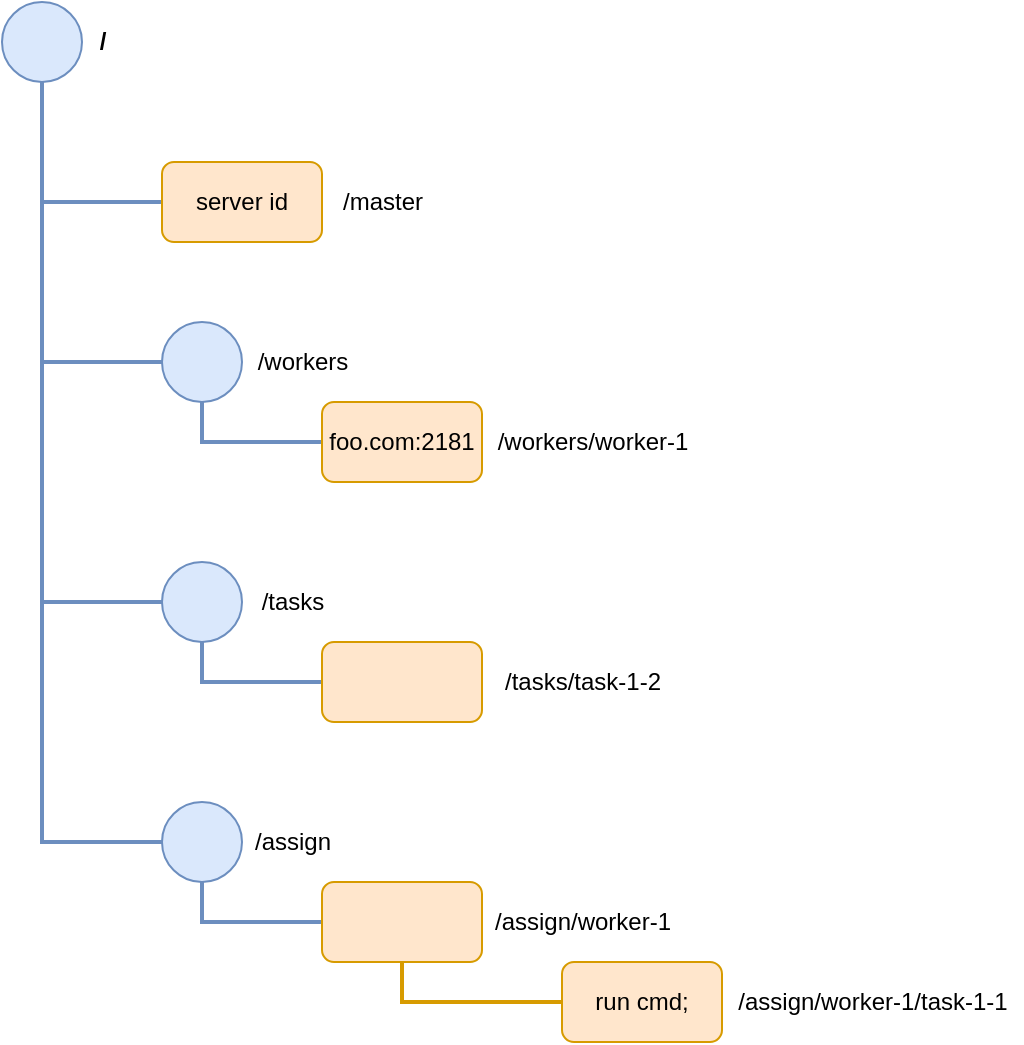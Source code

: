<mxfile version="13.7.3" type="device" pages="4"><diagram id="zeX22twjoAElqDSuODdL" name="Zookeeper数据存储结构"><mxGraphModel dx="1422" dy="822" grid="1" gridSize="10" guides="1" tooltips="1" connect="1" arrows="1" fold="1" page="1" pageScale="1" pageWidth="827" pageHeight="1169" math="0" shadow="0"><root><mxCell id="0"/><mxCell id="1" parent="0"/><mxCell id="owgxE1I-4sJMkifO5m_q-10" style="edgeStyle=orthogonalEdgeStyle;rounded=0;orthogonalLoop=1;jettySize=auto;html=1;entryX=0;entryY=0.5;entryDx=0;entryDy=0;fillColor=#dae8fc;strokeColor=#6c8ebf;strokeWidth=2;endArrow=none;endFill=0;" parent="1" source="owgxE1I-4sJMkifO5m_q-1" target="owgxE1I-4sJMkifO5m_q-2" edge="1"><mxGeometry relative="1" as="geometry"><Array as="points"><mxPoint x="220" y="220"/></Array></mxGeometry></mxCell><mxCell id="owgxE1I-4sJMkifO5m_q-11" style="edgeStyle=orthogonalEdgeStyle;rounded=0;orthogonalLoop=1;jettySize=auto;html=1;entryX=0;entryY=0.5;entryDx=0;entryDy=0;strokeColor=#6c8ebf;strokeWidth=2;fillColor=#dae8fc;endFill=0;endArrow=none;" parent="1" source="owgxE1I-4sJMkifO5m_q-1" target="owgxE1I-4sJMkifO5m_q-3" edge="1"><mxGeometry relative="1" as="geometry"><Array as="points"><mxPoint x="220" y="300"/></Array></mxGeometry></mxCell><mxCell id="owgxE1I-4sJMkifO5m_q-12" style="edgeStyle=orthogonalEdgeStyle;rounded=0;orthogonalLoop=1;jettySize=auto;html=1;strokeColor=#6c8ebf;strokeWidth=2;fillColor=#dae8fc;endFill=0;endArrow=none;" parent="1" source="owgxE1I-4sJMkifO5m_q-1" target="owgxE1I-4sJMkifO5m_q-5" edge="1"><mxGeometry relative="1" as="geometry"><Array as="points"><mxPoint x="220" y="420"/></Array></mxGeometry></mxCell><mxCell id="owgxE1I-4sJMkifO5m_q-13" style="edgeStyle=orthogonalEdgeStyle;rounded=0;orthogonalLoop=1;jettySize=auto;html=1;fillColor=#dae8fc;strokeColor=#6c8ebf;strokeWidth=2;endArrow=none;endFill=0;" parent="1" source="owgxE1I-4sJMkifO5m_q-1" target="owgxE1I-4sJMkifO5m_q-7" edge="1"><mxGeometry relative="1" as="geometry"><Array as="points"><mxPoint x="220" y="540"/></Array></mxGeometry></mxCell><mxCell id="owgxE1I-4sJMkifO5m_q-1" value="" style="ellipse;whiteSpace=wrap;html=1;aspect=fixed;fillColor=#dae8fc;strokeColor=#6c8ebf;" parent="1" vertex="1"><mxGeometry x="200" y="120" width="40" height="40" as="geometry"/></mxCell><mxCell id="owgxE1I-4sJMkifO5m_q-2" value="server id" style="rounded=1;whiteSpace=wrap;html=1;fillColor=#ffe6cc;strokeColor=#d79b00;" parent="1" vertex="1"><mxGeometry x="280" y="200" width="80" height="40" as="geometry"/></mxCell><mxCell id="owgxE1I-4sJMkifO5m_q-14" style="edgeStyle=orthogonalEdgeStyle;rounded=0;orthogonalLoop=1;jettySize=auto;html=1;entryX=0;entryY=0.5;entryDx=0;entryDy=0;fillColor=#dae8fc;strokeColor=#6c8ebf;strokeWidth=2;endArrow=none;endFill=0;" parent="1" source="owgxE1I-4sJMkifO5m_q-3" target="owgxE1I-4sJMkifO5m_q-4" edge="1"><mxGeometry relative="1" as="geometry"><Array as="points"><mxPoint x="300" y="340"/></Array></mxGeometry></mxCell><mxCell id="owgxE1I-4sJMkifO5m_q-3" value="" style="ellipse;whiteSpace=wrap;html=1;aspect=fixed;fillColor=#dae8fc;strokeColor=#6c8ebf;" parent="1" vertex="1"><mxGeometry x="280" y="280" width="40" height="40" as="geometry"/></mxCell><mxCell id="owgxE1I-4sJMkifO5m_q-4" value="foo.com:2181" style="rounded=1;whiteSpace=wrap;html=1;fillColor=#ffe6cc;strokeColor=#d79b00;" parent="1" vertex="1"><mxGeometry x="360" y="320" width="80" height="40" as="geometry"/></mxCell><mxCell id="owgxE1I-4sJMkifO5m_q-15" style="edgeStyle=orthogonalEdgeStyle;rounded=0;orthogonalLoop=1;jettySize=auto;html=1;entryX=0;entryY=0.5;entryDx=0;entryDy=0;strokeColor=#6c8ebf;strokeWidth=2;fillColor=#dae8fc;endFill=0;endArrow=none;" parent="1" source="owgxE1I-4sJMkifO5m_q-5" target="owgxE1I-4sJMkifO5m_q-6" edge="1"><mxGeometry relative="1" as="geometry"><Array as="points"><mxPoint x="300" y="460"/></Array></mxGeometry></mxCell><mxCell id="owgxE1I-4sJMkifO5m_q-5" value="" style="ellipse;whiteSpace=wrap;html=1;aspect=fixed;fillColor=#dae8fc;strokeColor=#6c8ebf;" parent="1" vertex="1"><mxGeometry x="280" y="400" width="40" height="40" as="geometry"/></mxCell><mxCell id="owgxE1I-4sJMkifO5m_q-6" value="" style="rounded=1;whiteSpace=wrap;html=1;fillColor=#ffe6cc;strokeColor=#d79b00;" parent="1" vertex="1"><mxGeometry x="360" y="440" width="80" height="40" as="geometry"/></mxCell><mxCell id="owgxE1I-4sJMkifO5m_q-17" style="edgeStyle=orthogonalEdgeStyle;rounded=0;orthogonalLoop=1;jettySize=auto;html=1;entryX=0;entryY=0.5;entryDx=0;entryDy=0;strokeColor=#6c8ebf;strokeWidth=2;fillColor=#dae8fc;endFill=0;endArrow=none;" parent="1" source="owgxE1I-4sJMkifO5m_q-7" target="owgxE1I-4sJMkifO5m_q-8" edge="1"><mxGeometry relative="1" as="geometry"><Array as="points"><mxPoint x="300" y="580"/></Array></mxGeometry></mxCell><mxCell id="owgxE1I-4sJMkifO5m_q-7" value="" style="ellipse;whiteSpace=wrap;html=1;aspect=fixed;fillColor=#dae8fc;strokeColor=#6c8ebf;" parent="1" vertex="1"><mxGeometry x="280" y="520" width="40" height="40" as="geometry"/></mxCell><mxCell id="owgxE1I-4sJMkifO5m_q-18" style="edgeStyle=orthogonalEdgeStyle;rounded=0;orthogonalLoop=1;jettySize=auto;html=1;entryX=0;entryY=0.5;entryDx=0;entryDy=0;strokeColor=#d79b00;strokeWidth=2;fillColor=#ffe6cc;endFill=0;endArrow=none;" parent="1" source="owgxE1I-4sJMkifO5m_q-8" target="owgxE1I-4sJMkifO5m_q-9" edge="1"><mxGeometry relative="1" as="geometry"><Array as="points"><mxPoint x="400" y="620"/></Array></mxGeometry></mxCell><mxCell id="owgxE1I-4sJMkifO5m_q-8" value="" style="rounded=1;whiteSpace=wrap;html=1;fillColor=#ffe6cc;strokeColor=#d79b00;" parent="1" vertex="1"><mxGeometry x="360" y="560" width="80" height="40" as="geometry"/></mxCell><mxCell id="owgxE1I-4sJMkifO5m_q-9" value="run cmd;" style="rounded=1;whiteSpace=wrap;html=1;fillColor=#ffe6cc;strokeColor=#d79b00;" parent="1" vertex="1"><mxGeometry x="480" y="600" width="80" height="40" as="geometry"/></mxCell><mxCell id="owgxE1I-4sJMkifO5m_q-19" value="&lt;b&gt;/&lt;/b&gt;" style="text;html=1;align=center;verticalAlign=middle;resizable=0;points=[];autosize=1;" parent="1" vertex="1"><mxGeometry x="240" y="130" width="20" height="20" as="geometry"/></mxCell><mxCell id="owgxE1I-4sJMkifO5m_q-20" value="/master" style="text;html=1;align=center;verticalAlign=middle;resizable=0;points=[];autosize=1;" parent="1" vertex="1"><mxGeometry x="360" y="210" width="60" height="20" as="geometry"/></mxCell><mxCell id="owgxE1I-4sJMkifO5m_q-21" value="/workers" style="text;html=1;align=center;verticalAlign=middle;resizable=0;points=[];autosize=1;" parent="1" vertex="1"><mxGeometry x="320" y="290" width="60" height="20" as="geometry"/></mxCell><mxCell id="owgxE1I-4sJMkifO5m_q-22" value="/workers/worker-1" style="text;html=1;align=center;verticalAlign=middle;resizable=0;points=[];autosize=1;" parent="1" vertex="1"><mxGeometry x="440" y="330" width="110" height="20" as="geometry"/></mxCell><mxCell id="owgxE1I-4sJMkifO5m_q-23" value="/tasks" style="text;html=1;align=center;verticalAlign=middle;resizable=0;points=[];autosize=1;" parent="1" vertex="1"><mxGeometry x="320" y="410" width="50" height="20" as="geometry"/></mxCell><mxCell id="owgxE1I-4sJMkifO5m_q-24" value="/tasks/task-1-2" style="text;html=1;align=center;verticalAlign=middle;resizable=0;points=[];autosize=1;" parent="1" vertex="1"><mxGeometry x="445" y="450" width="90" height="20" as="geometry"/></mxCell><mxCell id="owgxE1I-4sJMkifO5m_q-25" value="/assign" style="text;html=1;align=center;verticalAlign=middle;resizable=0;points=[];autosize=1;" parent="1" vertex="1"><mxGeometry x="320" y="530" width="50" height="20" as="geometry"/></mxCell><mxCell id="owgxE1I-4sJMkifO5m_q-26" value="/assign/worker-1" style="text;html=1;align=center;verticalAlign=middle;resizable=0;points=[];autosize=1;" parent="1" vertex="1"><mxGeometry x="440" y="570" width="100" height="20" as="geometry"/></mxCell><mxCell id="owgxE1I-4sJMkifO5m_q-27" value="/assign/worker-1/task-1-1" style="text;html=1;align=center;verticalAlign=middle;resizable=0;points=[];autosize=1;" parent="1" vertex="1"><mxGeometry x="560" y="610" width="150" height="20" as="geometry"/></mxCell></root></mxGraphModel></diagram><diagram id="ilffuhIVZGOAmaFLOBY1" name="zookeeper watch 机制"><mxGraphModel dx="1422" dy="822" grid="1" gridSize="10" guides="1" tooltips="1" connect="1" arrows="1" fold="1" page="1" pageScale="1" pageWidth="827" pageHeight="1169" math="0" shadow="0"><root><mxCell id="c3woi7tSNUmuVoujNYew-0"/><mxCell id="c3woi7tSNUmuVoujNYew-1" parent="c3woi7tSNUmuVoujNYew-0"/><mxCell id="tixXYu4vOEnQVgJzjXzy-0" value="" style="group" vertex="1" connectable="0" parent="c3woi7tSNUmuVoujNYew-1"><mxGeometry x="50" y="120" width="750" height="250" as="geometry"/></mxCell><mxCell id="c3woi7tSNUmuVoujNYew-2" value="" style="endArrow=none;html=1;strokeWidth=2;" edge="1" parent="tixXYu4vOEnQVgJzjXzy-0"><mxGeometry width="50" height="50" relative="1" as="geometry"><mxPoint x="70" y="40" as="sourcePoint"/><mxPoint x="750" y="40" as="targetPoint"/></mxGeometry></mxCell><mxCell id="c3woi7tSNUmuVoujNYew-3" value="" style="endArrow=none;html=1;strokeWidth=2;" edge="1" parent="tixXYu4vOEnQVgJzjXzy-0"><mxGeometry width="50" height="50" relative="1" as="geometry"><mxPoint x="70" y="120" as="sourcePoint"/><mxPoint x="750" y="120" as="targetPoint"/></mxGeometry></mxCell><mxCell id="c3woi7tSNUmuVoujNYew-4" value="" style="endArrow=none;html=1;strokeWidth=2;" edge="1" parent="tixXYu4vOEnQVgJzjXzy-0"><mxGeometry width="50" height="50" relative="1" as="geometry"><mxPoint x="70" y="200" as="sourcePoint"/><mxPoint x="750" y="200" as="targetPoint"/></mxGeometry></mxCell><mxCell id="c3woi7tSNUmuVoujNYew-5" value="Client c1" style="text;html=1;align=center;verticalAlign=middle;resizable=0;points=[];autosize=1;" vertex="1" parent="tixXYu4vOEnQVgJzjXzy-0"><mxGeometry x="10" y="30" width="60" height="20" as="geometry"/></mxCell><mxCell id="c3woi7tSNUmuVoujNYew-6" value="Client c2" style="text;html=1;align=center;verticalAlign=middle;resizable=0;points=[];autosize=1;" vertex="1" parent="tixXYu4vOEnQVgJzjXzy-0"><mxGeometry x="10" y="190" width="60" height="20" as="geometry"/></mxCell><mxCell id="c3woi7tSNUmuVoujNYew-7" value="Zookeeper" style="text;html=1;align=center;verticalAlign=middle;resizable=0;points=[];autosize=1;" vertex="1" parent="tixXYu4vOEnQVgJzjXzy-0"><mxGeometry y="110" width="70" height="20" as="geometry"/></mxCell><mxCell id="c3woi7tSNUmuVoujNYew-8" value="" style="endArrow=classic;html=1;strokeWidth=2;" edge="1" parent="tixXYu4vOEnQVgJzjXzy-0"><mxGeometry width="50" height="50" relative="1" as="geometry"><mxPoint x="110" y="200" as="sourcePoint"/><mxPoint x="190" y="120" as="targetPoint"/></mxGeometry></mxCell><mxCell id="c3woi7tSNUmuVoujNYew-9" value="" style="endArrow=classic;html=1;strokeWidth=2;" edge="1" parent="tixXYu4vOEnQVgJzjXzy-0"><mxGeometry width="50" height="50" relative="1" as="geometry"><mxPoint x="190" y="120" as="sourcePoint"/><mxPoint x="270" y="200" as="targetPoint"/></mxGeometry></mxCell><mxCell id="c3woi7tSNUmuVoujNYew-11" value="" style="endArrow=classic;html=1;strokeWidth=2;" edge="1" parent="tixXYu4vOEnQVgJzjXzy-0"><mxGeometry width="50" height="50" relative="1" as="geometry"><mxPoint x="310" y="40" as="sourcePoint"/><mxPoint x="390" y="120" as="targetPoint"/></mxGeometry></mxCell><mxCell id="c3woi7tSNUmuVoujNYew-12" value="" style="endArrow=classic;html=1;strokeWidth=2;" edge="1" parent="tixXYu4vOEnQVgJzjXzy-0"><mxGeometry width="50" height="50" relative="1" as="geometry"><mxPoint x="430" y="120" as="sourcePoint"/><mxPoint x="510" y="200" as="targetPoint"/></mxGeometry></mxCell><mxCell id="c3woi7tSNUmuVoujNYew-13" value="" style="endArrow=classic;html=1;strokeWidth=2;" edge="1" parent="tixXYu4vOEnQVgJzjXzy-0"><mxGeometry width="50" height="50" relative="1" as="geometry"><mxPoint x="550" y="200" as="sourcePoint"/><mxPoint x="630" y="120" as="targetPoint"/></mxGeometry></mxCell><mxCell id="c3woi7tSNUmuVoujNYew-14" value="" style="endArrow=classic;html=1;strokeWidth=2;" edge="1" parent="tixXYu4vOEnQVgJzjXzy-0"><mxGeometry width="50" height="50" relative="1" as="geometry"><mxPoint x="630" y="120" as="sourcePoint"/><mxPoint x="710" y="200" as="targetPoint"/></mxGeometry></mxCell><mxCell id="c3woi7tSNUmuVoujNYew-15" value="1" style="ellipse;whiteSpace=wrap;html=1;fillColor=#ffe6cc;strokeColor=#d79b00;" vertex="1" parent="tixXYu4vOEnQVgJzjXzy-0"><mxGeometry x="180" y="150" width="20" height="20" as="geometry"/></mxCell><mxCell id="c3woi7tSNUmuVoujNYew-21" value="2" style="ellipse;whiteSpace=wrap;html=1;fillColor=#ffe6cc;strokeColor=#d79b00;" vertex="1" parent="tixXYu4vOEnQVgJzjXzy-0"><mxGeometry x="490" y="150" width="20" height="20" as="geometry"/></mxCell><mxCell id="c3woi7tSNUmuVoujNYew-22" value="3" style="ellipse;whiteSpace=wrap;html=1;fillColor=#ffe6cc;strokeColor=#d79b00;" vertex="1" parent="tixXYu4vOEnQVgJzjXzy-0"><mxGeometry x="620" y="150" width="20" height="20" as="geometry"/></mxCell><mxCell id="c3woi7tSNUmuVoujNYew-25" value="{}" style="text;html=1;align=center;verticalAlign=middle;resizable=0;points=[];autosize=1;" vertex="1" parent="tixXYu4vOEnQVgJzjXzy-0"><mxGeometry x="270" y="210" width="20" height="20" as="geometry"/></mxCell><mxCell id="c3woi7tSNUmuVoujNYew-26" value="create /tasks/task-&lt;br&gt;PERSISTENT SEQUENTIAL" style="text;html=1;align=center;verticalAlign=middle;resizable=0;points=[];autosize=1;" vertex="1" parent="tixXYu4vOEnQVgJzjXzy-0"><mxGeometry x="230" width="170" height="30" as="geometry"/></mxCell><mxCell id="c3woi7tSNUmuVoujNYew-28" value="" style="group" vertex="1" connectable="0" parent="tixXYu4vOEnQVgJzjXzy-0"><mxGeometry x="70" y="210" width="110" height="40" as="geometry"/></mxCell><mxCell id="c3woi7tSNUmuVoujNYew-23" value="getChildren /tasks" style="text;html=1;align=center;verticalAlign=middle;resizable=0;points=[];autosize=1;" vertex="1" parent="c3woi7tSNUmuVoujNYew-28"><mxGeometry width="110" height="20" as="geometry"/></mxCell><mxCell id="c3woi7tSNUmuVoujNYew-24" value="set watch" style="text;html=1;align=center;verticalAlign=middle;resizable=0;points=[];autosize=1;" vertex="1" parent="c3woi7tSNUmuVoujNYew-28"><mxGeometry x="20" y="20" width="70" height="20" as="geometry"/></mxCell><mxCell id="c3woi7tSNUmuVoujNYew-29" value="" style="group" vertex="1" connectable="0" parent="tixXYu4vOEnQVgJzjXzy-0"><mxGeometry x="520" y="200" width="110" height="40" as="geometry"/></mxCell><mxCell id="c3woi7tSNUmuVoujNYew-30" value="getChildren /tasks" style="text;html=1;align=center;verticalAlign=middle;resizable=0;points=[];autosize=1;" vertex="1" parent="c3woi7tSNUmuVoujNYew-29"><mxGeometry width="110" height="20" as="geometry"/></mxCell><mxCell id="c3woi7tSNUmuVoujNYew-31" value="set watch" style="text;html=1;align=center;verticalAlign=middle;resizable=0;points=[];autosize=1;" vertex="1" parent="c3woi7tSNUmuVoujNYew-29"><mxGeometry x="20" y="20" width="70" height="20" as="geometry"/></mxCell><mxCell id="c3woi7tSNUmuVoujNYew-32" value="{task-1}" style="text;html=1;align=center;verticalAlign=middle;resizable=0;points=[];autosize=1;" vertex="1" parent="tixXYu4vOEnQVgJzjXzy-0"><mxGeometry x="680" y="200" width="60" height="20" as="geometry"/></mxCell></root></mxGraphModel></diagram><diagram id="bRuQvJD9Zul3PmL1VBhX" name="zookeeper会话状态"><mxGraphModel dx="1422" dy="822" grid="1" gridSize="10" guides="1" tooltips="1" connect="1" arrows="1" fold="1" page="1" pageScale="1" pageWidth="827" pageHeight="1169" math="0" shadow="0"><root><mxCell id="qHZ33QarRaF9ceFLarXl-0"/><mxCell id="qHZ33QarRaF9ceFLarXl-1" parent="qHZ33QarRaF9ceFLarXl-0"/><mxCell id="qHZ33QarRaF9ceFLarXl-17" value="&lt;span&gt;NOT_CONNECTED: 初始状态&lt;br&gt;&lt;br&gt;1. zk client 初始化后转化到 CONNECTING 状态&lt;br&gt;&lt;br&gt;2. zk client 成功与 zk server 建立连接后，会话转换到 CONNECTED 状态&lt;br&gt;&lt;br&gt;3. 当 zk client 与 zk server 服务器断开连接时或者无法收到服务器响应时，就会转换回 CONNECTING 状态，并尝试发现其它 zk server&lt;br&gt;&lt;br&gt;4. zk client 与 zk server 会话过期，然后转换到 CLOSED，或者 zk client 显示关闭会话&lt;br&gt;&lt;br&gt;5. zk client 显示关闭会话&lt;br&gt;&lt;/span&gt;" style="text;html=1;align=left;verticalAlign=middle;resizable=0;points=[];autosize=1;" parent="qHZ33QarRaF9ceFLarXl-1" vertex="1"><mxGeometry x="80" y="400" width="730" height="160" as="geometry"/></mxCell><mxCell id="qHZ33QarRaF9ceFLarXl-18" value="" style="group" parent="qHZ33QarRaF9ceFLarXl-1" vertex="1" connectable="0"><mxGeometry x="80" y="250" width="880" height="140" as="geometry"/></mxCell><mxCell id="qHZ33QarRaF9ceFLarXl-2" value="NOT_CONNECTED" style="rounded=1;whiteSpace=wrap;html=1;fillColor=#ffe6cc;strokeColor=#d79b00;" parent="qHZ33QarRaF9ceFLarXl-18" vertex="1"><mxGeometry y="70" width="160" height="60" as="geometry"/></mxCell><mxCell id="qHZ33QarRaF9ceFLarXl-3" value="CONNECTING" style="rounded=1;whiteSpace=wrap;html=1;fillColor=#ffe6cc;strokeColor=#d79b00;" parent="qHZ33QarRaF9ceFLarXl-18" vertex="1"><mxGeometry x="240" y="70" width="160" height="60" as="geometry"/></mxCell><mxCell id="qHZ33QarRaF9ceFLarXl-6" style="edgeStyle=orthogonalEdgeStyle;rounded=0;orthogonalLoop=1;jettySize=auto;html=1;endArrow=block;endFill=1;strokeWidth=2;" parent="qHZ33QarRaF9ceFLarXl-18" source="qHZ33QarRaF9ceFLarXl-2" target="qHZ33QarRaF9ceFLarXl-3" edge="1"><mxGeometry relative="1" as="geometry"/></mxCell><mxCell id="qHZ33QarRaF9ceFLarXl-10" style="edgeStyle=orthogonalEdgeStyle;rounded=0;orthogonalLoop=1;jettySize=auto;html=1;entryX=1;entryY=0.75;entryDx=0;entryDy=0;endArrow=block;endFill=1;strokeWidth=2;exitX=0;exitY=0.75;exitDx=0;exitDy=0;" parent="qHZ33QarRaF9ceFLarXl-18" source="qHZ33QarRaF9ceFLarXl-4" target="qHZ33QarRaF9ceFLarXl-3" edge="1"><mxGeometry relative="1" as="geometry"/></mxCell><mxCell id="qHZ33QarRaF9ceFLarXl-4" value="CONNECTED" style="rounded=1;whiteSpace=wrap;html=1;fillColor=#ffe6cc;strokeColor=#d79b00;" parent="qHZ33QarRaF9ceFLarXl-18" vertex="1"><mxGeometry x="480" y="70" width="160" height="60" as="geometry"/></mxCell><mxCell id="qHZ33QarRaF9ceFLarXl-7" style="edgeStyle=orthogonalEdgeStyle;rounded=0;orthogonalLoop=1;jettySize=auto;html=1;entryX=0;entryY=0.25;entryDx=0;entryDy=0;endArrow=block;endFill=1;strokeWidth=2;exitX=1;exitY=0.25;exitDx=0;exitDy=0;" parent="qHZ33QarRaF9ceFLarXl-18" source="qHZ33QarRaF9ceFLarXl-3" target="qHZ33QarRaF9ceFLarXl-4" edge="1"><mxGeometry relative="1" as="geometry"/></mxCell><mxCell id="qHZ33QarRaF9ceFLarXl-5" value="CLOSED" style="rounded=1;whiteSpace=wrap;html=1;fillColor=#ffe6cc;strokeColor=#d79b00;" parent="qHZ33QarRaF9ceFLarXl-18" vertex="1"><mxGeometry x="720" y="70" width="160" height="60" as="geometry"/></mxCell><mxCell id="qHZ33QarRaF9ceFLarXl-11" style="edgeStyle=orthogonalEdgeStyle;rounded=0;orthogonalLoop=1;jettySize=auto;html=1;entryX=0.5;entryY=0;entryDx=0;entryDy=0;endArrow=block;endFill=1;strokeWidth=2;" parent="qHZ33QarRaF9ceFLarXl-18" source="qHZ33QarRaF9ceFLarXl-3" target="qHZ33QarRaF9ceFLarXl-5" edge="1"><mxGeometry relative="1" as="geometry"><Array as="points"><mxPoint x="320" y="30"/><mxPoint x="800" y="30"/></Array></mxGeometry></mxCell><mxCell id="qHZ33QarRaF9ceFLarXl-8" style="edgeStyle=orthogonalEdgeStyle;rounded=0;orthogonalLoop=1;jettySize=auto;html=1;endArrow=block;endFill=1;strokeWidth=2;" parent="qHZ33QarRaF9ceFLarXl-18" source="qHZ33QarRaF9ceFLarXl-4" target="qHZ33QarRaF9ceFLarXl-5" edge="1"><mxGeometry relative="1" as="geometry"/></mxCell><mxCell id="qHZ33QarRaF9ceFLarXl-12" value="1" style="ellipse;whiteSpace=wrap;html=1;fillColor=#e1d5e7;strokeColor=#9673a6;" parent="qHZ33QarRaF9ceFLarXl-18" vertex="1"><mxGeometry x="190" y="70" width="20" height="20" as="geometry"/></mxCell><mxCell id="qHZ33QarRaF9ceFLarXl-13" value="2" style="ellipse;whiteSpace=wrap;html=1;fillColor=#e1d5e7;strokeColor=#9673a6;" parent="qHZ33QarRaF9ceFLarXl-18" vertex="1"><mxGeometry x="430" y="60" width="20" height="20" as="geometry"/></mxCell><mxCell id="qHZ33QarRaF9ceFLarXl-14" value="3" style="ellipse;whiteSpace=wrap;html=1;fillColor=#e1d5e7;strokeColor=#9673a6;" parent="qHZ33QarRaF9ceFLarXl-18" vertex="1"><mxGeometry x="430" y="120" width="20" height="20" as="geometry"/></mxCell><mxCell id="qHZ33QarRaF9ceFLarXl-15" value="4" style="ellipse;whiteSpace=wrap;html=1;fillColor=#e1d5e7;strokeColor=#9673a6;" parent="qHZ33QarRaF9ceFLarXl-18" vertex="1"><mxGeometry x="550" width="20" height="20" as="geometry"/></mxCell><mxCell id="qHZ33QarRaF9ceFLarXl-16" value="5" style="ellipse;whiteSpace=wrap;html=1;fillColor=#e1d5e7;strokeColor=#9673a6;" parent="qHZ33QarRaF9ceFLarXl-18" vertex="1"><mxGeometry x="670" y="70" width="20" height="20" as="geometry"/></mxCell></root></mxGraphModel></diagram><diagram id="3fj0KPObuGazE4vyzTrd" name="Zookeeper Leader 选举过程"><mxGraphModel dx="1422" dy="822" grid="1" gridSize="10" guides="1" tooltips="1" connect="1" arrows="1" fold="1" page="1" pageScale="1" pageWidth="827" pageHeight="1169" math="0" shadow="0"><root><mxCell id="4K5xQCU6_1u7S7m4XwK1-0"/><mxCell id="4K5xQCU6_1u7S7m4XwK1-1" parent="4K5xQCU6_1u7S7m4XwK1-0"/><mxCell id="amb1w39EOflfEvZ80-L_-26" value="" style="group" vertex="1" connectable="0" parent="4K5xQCU6_1u7S7m4XwK1-1"><mxGeometry x="50" y="170" width="670" height="210" as="geometry"/></mxCell><mxCell id="amb1w39EOflfEvZ80-L_-0" value="" style="endArrow=classic;html=1;" edge="1" parent="amb1w39EOflfEvZ80-L_-26"><mxGeometry width="50" height="50" relative="1" as="geometry"><mxPoint x="70" y="30" as="sourcePoint"/><mxPoint x="670" y="30" as="targetPoint"/></mxGeometry></mxCell><mxCell id="amb1w39EOflfEvZ80-L_-1" value="" style="endArrow=classic;html=1;" edge="1" parent="amb1w39EOflfEvZ80-L_-26"><mxGeometry width="50" height="50" relative="1" as="geometry"><mxPoint x="70" y="110" as="sourcePoint"/><mxPoint x="670" y="110" as="targetPoint"/></mxGeometry></mxCell><mxCell id="amb1w39EOflfEvZ80-L_-2" value="" style="endArrow=classic;html=1;" edge="1" parent="amb1w39EOflfEvZ80-L_-26"><mxGeometry width="50" height="50" relative="1" as="geometry"><mxPoint x="70" y="190" as="sourcePoint"/><mxPoint x="670" y="190" as="targetPoint"/></mxGeometry></mxCell><mxCell id="amb1w39EOflfEvZ80-L_-3" value="Server s1" style="text;html=1;align=center;verticalAlign=middle;resizable=0;points=[];autosize=1;" vertex="1" parent="amb1w39EOflfEvZ80-L_-26"><mxGeometry y="170" width="70" height="20" as="geometry"/></mxCell><mxCell id="amb1w39EOflfEvZ80-L_-4" value="Server s2" style="text;html=1;align=center;verticalAlign=middle;resizable=0;points=[];autosize=1;" vertex="1" parent="amb1w39EOflfEvZ80-L_-26"><mxGeometry y="90" width="70" height="20" as="geometry"/></mxCell><mxCell id="amb1w39EOflfEvZ80-L_-5" value="Server s3" style="text;html=1;align=center;verticalAlign=middle;resizable=0;points=[];autosize=1;" vertex="1" parent="amb1w39EOflfEvZ80-L_-26"><mxGeometry y="10" width="70" height="20" as="geometry"/></mxCell><mxCell id="amb1w39EOflfEvZ80-L_-6" value="（3，5）" style="text;html=1;align=center;verticalAlign=middle;resizable=0;points=[];autosize=1;" vertex="1" parent="amb1w39EOflfEvZ80-L_-26"><mxGeometry x="10" y="30" width="60" height="20" as="geometry"/></mxCell><mxCell id="amb1w39EOflfEvZ80-L_-7" value="（2，5）" style="text;html=1;align=center;verticalAlign=middle;resizable=0;points=[];autosize=1;" vertex="1" parent="amb1w39EOflfEvZ80-L_-26"><mxGeometry x="10" y="110" width="60" height="20" as="geometry"/></mxCell><mxCell id="amb1w39EOflfEvZ80-L_-8" value="（1，6）" style="text;html=1;align=center;verticalAlign=middle;resizable=0;points=[];autosize=1;" vertex="1" parent="amb1w39EOflfEvZ80-L_-26"><mxGeometry x="5" y="190" width="60" height="20" as="geometry"/></mxCell><mxCell id="amb1w39EOflfEvZ80-L_-9" value="" style="endArrow=classic;html=1;strokeColor=#3399FF;" edge="1" parent="amb1w39EOflfEvZ80-L_-26"><mxGeometry width="50" height="50" relative="1" as="geometry"><mxPoint x="80" y="190" as="sourcePoint"/><mxPoint x="160" y="110" as="targetPoint"/></mxGeometry></mxCell><mxCell id="amb1w39EOflfEvZ80-L_-10" value="" style="endArrow=classic;html=1;strokeColor=#3399FF;" edge="1" parent="amb1w39EOflfEvZ80-L_-26"><mxGeometry width="50" height="50" relative="1" as="geometry"><mxPoint x="80" y="190" as="sourcePoint"/><mxPoint x="180" y="30" as="targetPoint"/></mxGeometry></mxCell><mxCell id="amb1w39EOflfEvZ80-L_-11" value="" style="endArrow=classic;html=1;strokeColor=#97D077;" edge="1" parent="amb1w39EOflfEvZ80-L_-26"><mxGeometry width="50" height="50" relative="1" as="geometry"><mxPoint x="90" y="110" as="sourcePoint"/><mxPoint x="150" y="30" as="targetPoint"/></mxGeometry></mxCell><mxCell id="amb1w39EOflfEvZ80-L_-12" value="" style="endArrow=classic;html=1;strokeColor=#97D077;" edge="1" parent="amb1w39EOflfEvZ80-L_-26"><mxGeometry width="50" height="50" relative="1" as="geometry"><mxPoint x="90" y="110" as="sourcePoint"/><mxPoint x="150" y="190" as="targetPoint"/></mxGeometry></mxCell><mxCell id="amb1w39EOflfEvZ80-L_-13" value="" style="endArrow=classic;html=1;strokeColor=#FF9933;" edge="1" parent="amb1w39EOflfEvZ80-L_-26"><mxGeometry width="50" height="50" relative="1" as="geometry"><mxPoint x="510" y="30" as="sourcePoint"/><mxPoint x="590" y="110" as="targetPoint"/></mxGeometry></mxCell><mxCell id="amb1w39EOflfEvZ80-L_-14" value="" style="endArrow=classic;html=1;strokeColor=#FF9933;" edge="1" parent="amb1w39EOflfEvZ80-L_-26"><mxGeometry width="50" height="50" relative="1" as="geometry"><mxPoint x="100" y="30" as="sourcePoint"/><mxPoint x="190" y="190" as="targetPoint"/></mxGeometry></mxCell><mxCell id="amb1w39EOflfEvZ80-L_-15" value="接收到投票&lt;br&gt;(1,6) 和 (2, 5)" style="text;html=1;align=center;verticalAlign=middle;resizable=0;points=[];autosize=1;" vertex="1" parent="amb1w39EOflfEvZ80-L_-26"><mxGeometry x="230" width="90" height="30" as="geometry"/></mxCell><mxCell id="amb1w39EOflfEvZ80-L_-16" value="和自己的票值比较&lt;br&gt;投票为 (1,6)" style="text;html=1;align=center;verticalAlign=middle;resizable=0;points=[];autosize=1;" vertex="1" parent="amb1w39EOflfEvZ80-L_-26"><mxGeometry x="349" width="110" height="30" as="geometry"/></mxCell><mxCell id="amb1w39EOflfEvZ80-L_-17" value="接收到投票&lt;br&gt;(1,6) 和 (3, 5)" style="text;html=1;align=center;verticalAlign=middle;resizable=0;points=[];autosize=1;" vertex="1" parent="amb1w39EOflfEvZ80-L_-26"><mxGeometry x="230" y="80" width="90" height="30" as="geometry"/></mxCell><mxCell id="amb1w39EOflfEvZ80-L_-18" value="接收到投票&lt;br&gt;(2,5) 和 (3, 5)" style="text;html=1;align=center;verticalAlign=middle;resizable=0;points=[];autosize=1;" vertex="1" parent="amb1w39EOflfEvZ80-L_-26"><mxGeometry x="230" y="160" width="90" height="30" as="geometry"/></mxCell><mxCell id="amb1w39EOflfEvZ80-L_-19" value="和自己的票值比较&lt;br&gt;投票为 (1,6)" style="text;html=1;align=center;verticalAlign=middle;resizable=0;points=[];autosize=1;" vertex="1" parent="amb1w39EOflfEvZ80-L_-26"><mxGeometry x="349" y="80" width="110" height="30" as="geometry"/></mxCell><mxCell id="amb1w39EOflfEvZ80-L_-20" value="和自己的票值比较&lt;br&gt;投票为 (1,6)" style="text;html=1;align=center;verticalAlign=middle;resizable=0;points=[];autosize=1;" vertex="1" parent="amb1w39EOflfEvZ80-L_-26"><mxGeometry x="349" y="160" width="110" height="30" as="geometry"/></mxCell><mxCell id="amb1w39EOflfEvZ80-L_-21" value="" style="endArrow=classic;html=1;strokeColor=#97D077;" edge="1" parent="amb1w39EOflfEvZ80-L_-26"><mxGeometry width="50" height="50" relative="1" as="geometry"><mxPoint x="510" y="110" as="sourcePoint"/><mxPoint x="590" y="30" as="targetPoint"/></mxGeometry></mxCell><mxCell id="amb1w39EOflfEvZ80-L_-22" value="" style="endArrow=classic;html=1;strokeColor=#97D077;" edge="1" parent="amb1w39EOflfEvZ80-L_-26"><mxGeometry width="50" height="50" relative="1" as="geometry"><mxPoint x="510" y="110" as="sourcePoint"/><mxPoint x="600" y="190" as="targetPoint"/></mxGeometry></mxCell><mxCell id="amb1w39EOflfEvZ80-L_-23" value="" style="endArrow=classic;html=1;strokeColor=#FF9933;" edge="1" parent="amb1w39EOflfEvZ80-L_-26"><mxGeometry width="50" height="50" relative="1" as="geometry"><mxPoint x="510" y="30" as="sourcePoint"/><mxPoint x="600" y="190" as="targetPoint"/></mxGeometry></mxCell><mxCell id="amb1w39EOflfEvZ80-L_-24" value="" style="endArrow=classic;html=1;strokeColor=#FF9933;" edge="1" parent="amb1w39EOflfEvZ80-L_-26"><mxGeometry width="50" height="50" relative="1" as="geometry"><mxPoint x="110" y="40" as="sourcePoint"/><mxPoint x="200" y="120" as="targetPoint"/></mxGeometry></mxCell></root></mxGraphModel></diagram></mxfile>